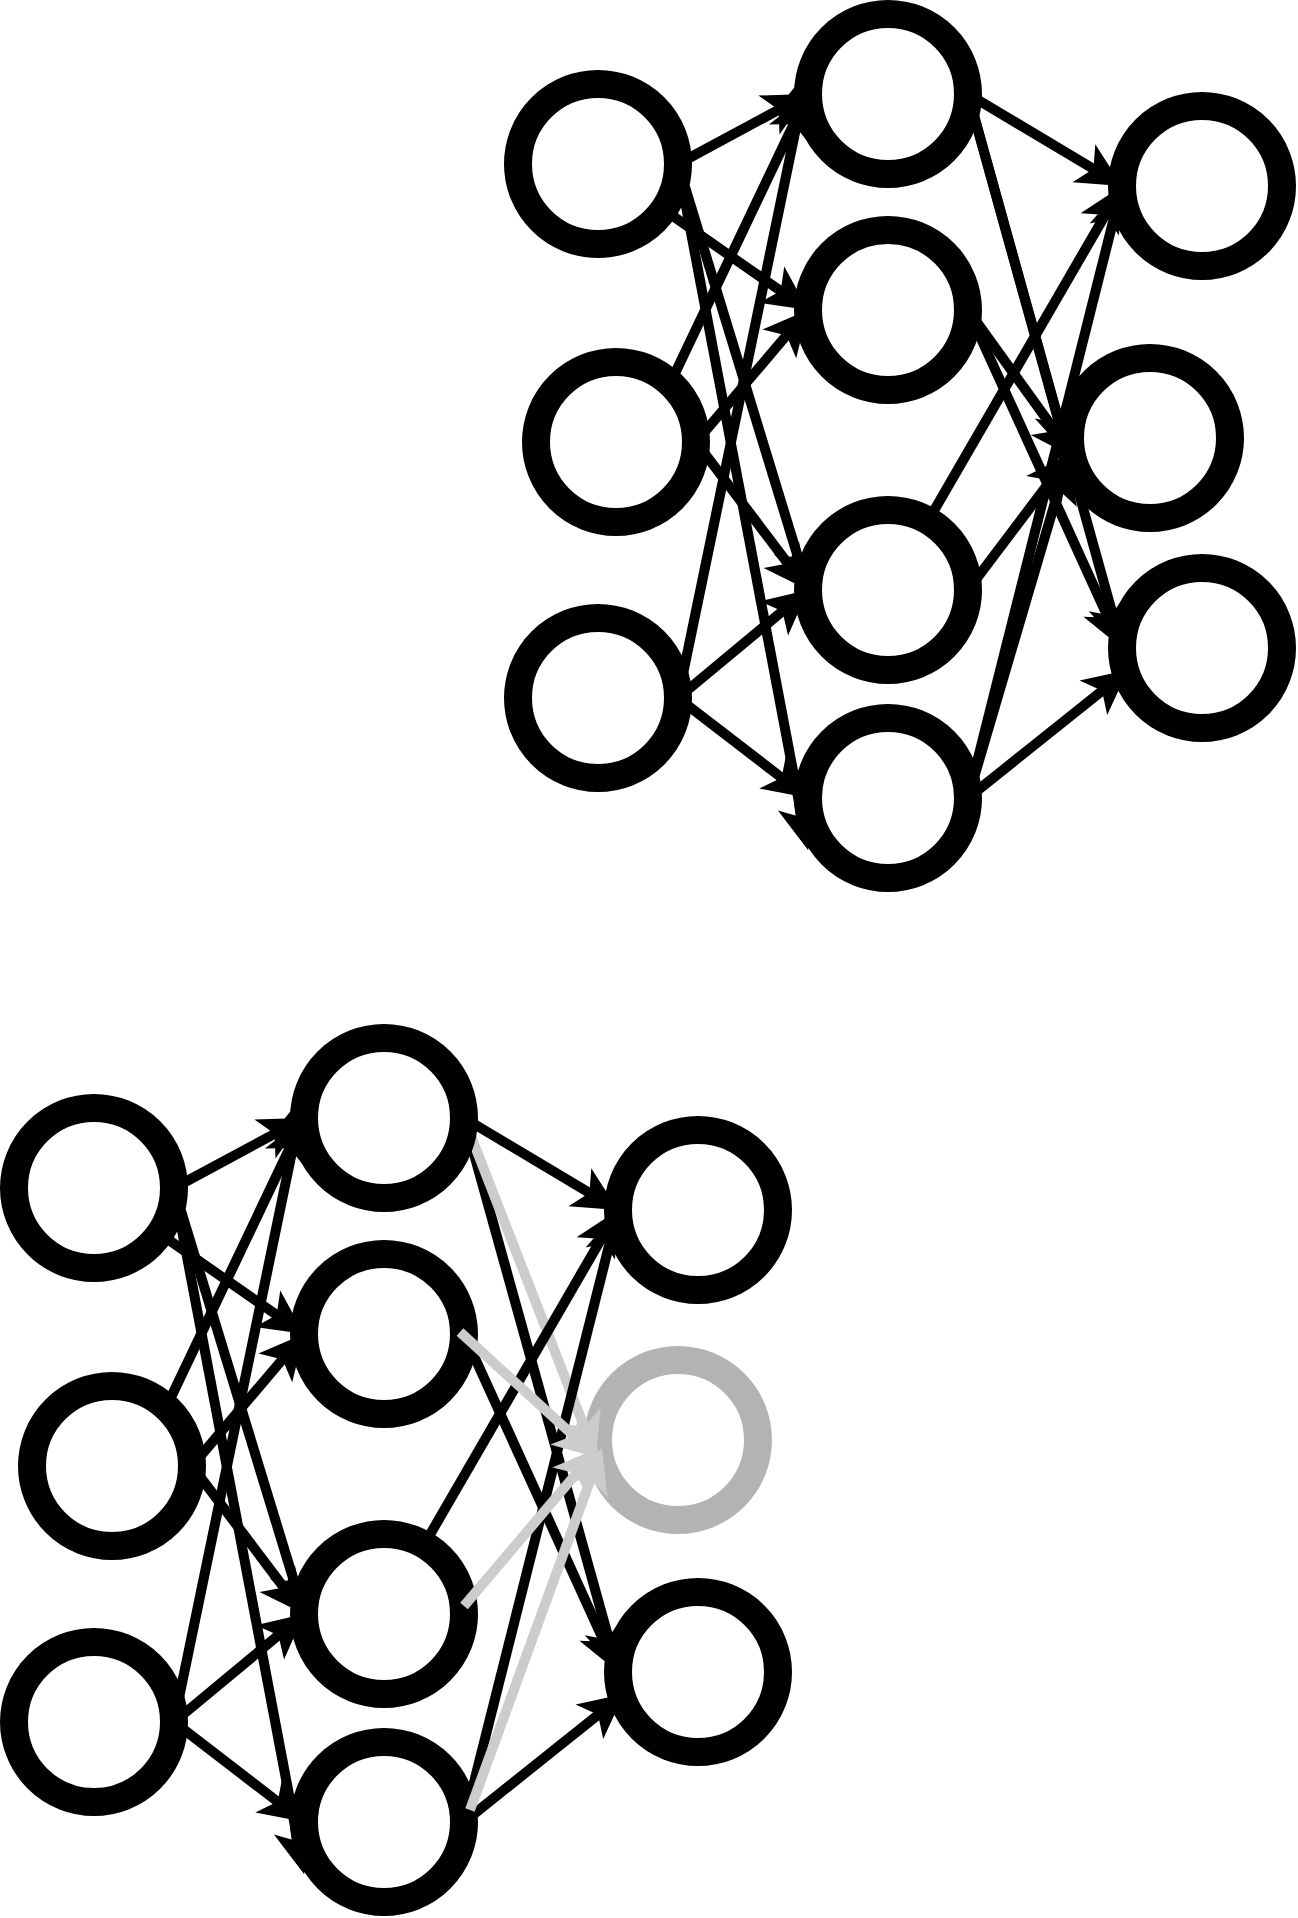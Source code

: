 <mxfile version="21.0.6" type="github">
  <diagram name="第 1 页" id="8e2k5n_Dr2OKkf0tZEOp">
    <mxGraphModel dx="1221" dy="649" grid="0" gridSize="10" guides="1" tooltips="1" connect="1" arrows="1" fold="1" page="1" pageScale="1" pageWidth="827" pageHeight="1169" math="0" shadow="0">
      <root>
        <mxCell id="0" />
        <mxCell id="1" parent="0" />
        <mxCell id="uXLMxbTY_3VQ1I9C7Unm-1" value="" style="ellipse;whiteSpace=wrap;html=1;aspect=fixed;strokeWidth=5;" vertex="1" parent="1">
          <mxGeometry x="460" y="182" width="80" height="80" as="geometry" />
        </mxCell>
        <mxCell id="uXLMxbTY_3VQ1I9C7Unm-2" value="" style="ellipse;whiteSpace=wrap;html=1;aspect=fixed;strokeWidth=5;" vertex="1" parent="1">
          <mxGeometry x="460" y="290" width="80" height="80" as="geometry" />
        </mxCell>
        <mxCell id="uXLMxbTY_3VQ1I9C7Unm-3" value="" style="ellipse;whiteSpace=wrap;html=1;aspect=fixed;strokeWidth=5;" vertex="1" parent="1">
          <mxGeometry x="460" y="430" width="80" height="80" as="geometry" />
        </mxCell>
        <mxCell id="uXLMxbTY_3VQ1I9C7Unm-4" value="" style="ellipse;whiteSpace=wrap;html=1;aspect=fixed;strokeWidth=5;" vertex="1" parent="1">
          <mxGeometry x="460" y="534" width="80" height="80" as="geometry" />
        </mxCell>
        <mxCell id="uXLMxbTY_3VQ1I9C7Unm-16" style="rounded=0;orthogonalLoop=1;jettySize=auto;html=1;exitX=1;exitY=0.5;exitDx=0;exitDy=0;strokeWidth=5;" edge="1" parent="1" source="uXLMxbTY_3VQ1I9C7Unm-5">
          <mxGeometry relative="1" as="geometry">
            <mxPoint x="460" y="600" as="targetPoint" />
          </mxGeometry>
        </mxCell>
        <mxCell id="uXLMxbTY_3VQ1I9C7Unm-17" style="rounded=0;orthogonalLoop=1;jettySize=auto;html=1;entryX=0;entryY=0.5;entryDx=0;entryDy=0;exitX=1;exitY=0.5;exitDx=0;exitDy=0;strokeWidth=5;" edge="1" parent="1" source="uXLMxbTY_3VQ1I9C7Unm-5" target="uXLMxbTY_3VQ1I9C7Unm-3">
          <mxGeometry relative="1" as="geometry" />
        </mxCell>
        <mxCell id="uXLMxbTY_3VQ1I9C7Unm-18" style="rounded=0;orthogonalLoop=1;jettySize=auto;html=1;entryX=0;entryY=0.5;entryDx=0;entryDy=0;strokeWidth=5;" edge="1" parent="1" source="uXLMxbTY_3VQ1I9C7Unm-5" target="uXLMxbTY_3VQ1I9C7Unm-2">
          <mxGeometry relative="1" as="geometry" />
        </mxCell>
        <mxCell id="uXLMxbTY_3VQ1I9C7Unm-5" value="" style="ellipse;whiteSpace=wrap;html=1;aspect=fixed;strokeWidth=5;" vertex="1" parent="1">
          <mxGeometry x="315" y="217" width="80" height="80" as="geometry" />
        </mxCell>
        <mxCell id="uXLMxbTY_3VQ1I9C7Unm-12" style="rounded=0;orthogonalLoop=1;jettySize=auto;html=1;exitX=1;exitY=0.5;exitDx=0;exitDy=0;entryX=0;entryY=0.5;entryDx=0;entryDy=0;strokeWidth=5;" edge="1" parent="1" source="uXLMxbTY_3VQ1I9C7Unm-6" target="uXLMxbTY_3VQ1I9C7Unm-2">
          <mxGeometry relative="1" as="geometry" />
        </mxCell>
        <mxCell id="uXLMxbTY_3VQ1I9C7Unm-19" style="rounded=0;orthogonalLoop=1;jettySize=auto;html=1;entryX=0;entryY=0.5;entryDx=0;entryDy=0;strokeWidth=5;" edge="1" parent="1" target="uXLMxbTY_3VQ1I9C7Unm-1">
          <mxGeometry relative="1" as="geometry">
            <mxPoint x="380" y="390" as="sourcePoint" />
          </mxGeometry>
        </mxCell>
        <mxCell id="uXLMxbTY_3VQ1I9C7Unm-20" style="rounded=0;orthogonalLoop=1;jettySize=auto;html=1;exitX=1;exitY=0.5;exitDx=0;exitDy=0;entryX=0;entryY=0.5;entryDx=0;entryDy=0;strokeWidth=5;" edge="1" parent="1" source="uXLMxbTY_3VQ1I9C7Unm-6" target="uXLMxbTY_3VQ1I9C7Unm-3">
          <mxGeometry relative="1" as="geometry" />
        </mxCell>
        <mxCell id="uXLMxbTY_3VQ1I9C7Unm-6" value="" style="ellipse;whiteSpace=wrap;html=1;aspect=fixed;strokeWidth=5;" vertex="1" parent="1">
          <mxGeometry x="324" y="356" width="80" height="80" as="geometry" />
        </mxCell>
        <mxCell id="uXLMxbTY_3VQ1I9C7Unm-7" value="" style="ellipse;whiteSpace=wrap;html=1;aspect=fixed;strokeWidth=5;" vertex="1" parent="1">
          <mxGeometry x="315" y="484" width="80" height="80" as="geometry" />
        </mxCell>
        <mxCell id="uXLMxbTY_3VQ1I9C7Unm-8" value="" style="ellipse;whiteSpace=wrap;html=1;aspect=fixed;strokeWidth=14;" vertex="1" parent="1">
          <mxGeometry x="617" y="228" width="80" height="80" as="geometry" />
        </mxCell>
        <mxCell id="uXLMxbTY_3VQ1I9C7Unm-9" value="" style="ellipse;whiteSpace=wrap;html=1;aspect=fixed;strokeWidth=14;" vertex="1" parent="1">
          <mxGeometry x="591" y="354" width="80" height="80" as="geometry" />
        </mxCell>
        <mxCell id="uXLMxbTY_3VQ1I9C7Unm-10" value="" style="ellipse;whiteSpace=wrap;html=1;aspect=fixed;strokeWidth=14;" vertex="1" parent="1">
          <mxGeometry x="617" y="459" width="80" height="80" as="geometry" />
        </mxCell>
        <mxCell id="uXLMxbTY_3VQ1I9C7Unm-11" value="" style="endArrow=classic;html=1;rounded=0;exitX=1;exitY=0.5;exitDx=0;exitDy=0;entryX=0;entryY=0.5;entryDx=0;entryDy=0;strokeWidth=5;" edge="1" parent="1" source="uXLMxbTY_3VQ1I9C7Unm-5" target="uXLMxbTY_3VQ1I9C7Unm-1">
          <mxGeometry width="50" height="50" relative="1" as="geometry">
            <mxPoint x="420" y="260" as="sourcePoint" />
            <mxPoint x="470" y="210" as="targetPoint" />
          </mxGeometry>
        </mxCell>
        <mxCell id="uXLMxbTY_3VQ1I9C7Unm-14" value="" style="endArrow=classic;html=1;rounded=0;exitX=1;exitY=0.5;exitDx=0;exitDy=0;entryX=0;entryY=0.5;entryDx=0;entryDy=0;strokeWidth=5;" edge="1" parent="1" source="uXLMxbTY_3VQ1I9C7Unm-7" target="uXLMxbTY_3VQ1I9C7Unm-3">
          <mxGeometry width="50" height="50" relative="1" as="geometry">
            <mxPoint x="390" y="530" as="sourcePoint" />
            <mxPoint x="440" y="480" as="targetPoint" />
          </mxGeometry>
        </mxCell>
        <mxCell id="uXLMxbTY_3VQ1I9C7Unm-15" value="" style="endArrow=classic;html=1;rounded=0;exitX=1;exitY=0.5;exitDx=0;exitDy=0;entryX=0;entryY=0.5;entryDx=0;entryDy=0;strokeWidth=5;" edge="1" parent="1" source="uXLMxbTY_3VQ1I9C7Unm-7" target="uXLMxbTY_3VQ1I9C7Unm-4">
          <mxGeometry width="50" height="50" relative="1" as="geometry">
            <mxPoint x="310" y="650" as="sourcePoint" />
            <mxPoint x="360" y="600" as="targetPoint" />
          </mxGeometry>
        </mxCell>
        <mxCell id="uXLMxbTY_3VQ1I9C7Unm-21" value="" style="endArrow=classic;html=1;rounded=0;exitX=1;exitY=0.5;exitDx=0;exitDy=0;strokeWidth=5;" edge="1" parent="1" source="uXLMxbTY_3VQ1I9C7Unm-7">
          <mxGeometry width="50" height="50" relative="1" as="geometry">
            <mxPoint x="310" y="700" as="sourcePoint" />
            <mxPoint x="460" y="210" as="targetPoint" />
          </mxGeometry>
        </mxCell>
        <mxCell id="uXLMxbTY_3VQ1I9C7Unm-22" value="" style="endArrow=classic;html=1;rounded=0;exitX=1;exitY=0.5;exitDx=0;exitDy=0;entryX=0;entryY=0.5;entryDx=0;entryDy=0;strokeWidth=5;" edge="1" parent="1" source="uXLMxbTY_3VQ1I9C7Unm-1" target="uXLMxbTY_3VQ1I9C7Unm-10">
          <mxGeometry width="50" height="50" relative="1" as="geometry">
            <mxPoint x="780" y="180" as="sourcePoint" />
            <mxPoint x="830" y="130" as="targetPoint" />
          </mxGeometry>
        </mxCell>
        <mxCell id="uXLMxbTY_3VQ1I9C7Unm-23" value="" style="endArrow=classic;html=1;rounded=0;exitX=1;exitY=0.5;exitDx=0;exitDy=0;entryX=-0.012;entryY=0.608;entryDx=0;entryDy=0;entryPerimeter=0;strokeWidth=5;" edge="1" parent="1" source="uXLMxbTY_3VQ1I9C7Unm-1" target="uXLMxbTY_3VQ1I9C7Unm-9">
          <mxGeometry width="50" height="50" relative="1" as="geometry">
            <mxPoint x="960" y="330" as="sourcePoint" />
            <mxPoint x="1010" y="280" as="targetPoint" />
          </mxGeometry>
        </mxCell>
        <mxCell id="uXLMxbTY_3VQ1I9C7Unm-24" value="" style="endArrow=classic;html=1;rounded=0;exitX=1;exitY=0.5;exitDx=0;exitDy=0;entryX=0;entryY=0.5;entryDx=0;entryDy=0;strokeWidth=5;" edge="1" parent="1" source="uXLMxbTY_3VQ1I9C7Unm-1" target="uXLMxbTY_3VQ1I9C7Unm-8">
          <mxGeometry width="50" height="50" relative="1" as="geometry">
            <mxPoint x="820" y="330" as="sourcePoint" />
            <mxPoint x="870" y="280" as="targetPoint" />
          </mxGeometry>
        </mxCell>
        <mxCell id="uXLMxbTY_3VQ1I9C7Unm-25" value="" style="endArrow=classic;html=1;rounded=0;exitX=1;exitY=0.5;exitDx=0;exitDy=0;entryX=0.029;entryY=0.625;entryDx=0;entryDy=0;entryPerimeter=0;strokeWidth=5;" edge="1" parent="1" source="uXLMxbTY_3VQ1I9C7Unm-2" target="uXLMxbTY_3VQ1I9C7Unm-9">
          <mxGeometry width="50" height="50" relative="1" as="geometry">
            <mxPoint x="750" y="240" as="sourcePoint" />
            <mxPoint x="800" y="190" as="targetPoint" />
          </mxGeometry>
        </mxCell>
        <mxCell id="uXLMxbTY_3VQ1I9C7Unm-26" value="" style="endArrow=classic;html=1;rounded=0;entryX=0;entryY=0.5;entryDx=0;entryDy=0;exitX=1;exitY=0.5;exitDx=0;exitDy=0;strokeWidth=5;" edge="1" parent="1" source="uXLMxbTY_3VQ1I9C7Unm-2" target="uXLMxbTY_3VQ1I9C7Unm-10">
          <mxGeometry width="50" height="50" relative="1" as="geometry">
            <mxPoint x="910" y="440" as="sourcePoint" />
            <mxPoint x="960" y="390" as="targetPoint" />
          </mxGeometry>
        </mxCell>
        <mxCell id="uXLMxbTY_3VQ1I9C7Unm-27" value="" style="endArrow=classic;html=1;rounded=0;entryX=0;entryY=0.5;entryDx=0;entryDy=0;strokeWidth=5;" edge="1" parent="1" source="uXLMxbTY_3VQ1I9C7Unm-3" target="uXLMxbTY_3VQ1I9C7Unm-8">
          <mxGeometry width="50" height="50" relative="1" as="geometry">
            <mxPoint x="880" y="500" as="sourcePoint" />
            <mxPoint x="930" y="450" as="targetPoint" />
          </mxGeometry>
        </mxCell>
        <mxCell id="uXLMxbTY_3VQ1I9C7Unm-28" value="" style="endArrow=classic;html=1;rounded=0;exitX=1;exitY=0.5;exitDx=0;exitDy=0;strokeWidth=5;" edge="1" parent="1" source="uXLMxbTY_3VQ1I9C7Unm-4">
          <mxGeometry width="50" height="50" relative="1" as="geometry">
            <mxPoint x="730" y="640" as="sourcePoint" />
            <mxPoint x="620" y="510" as="targetPoint" />
          </mxGeometry>
        </mxCell>
        <mxCell id="uXLMxbTY_3VQ1I9C7Unm-29" value="" style="endArrow=classic;html=1;rounded=0;exitX=1;exitY=0.5;exitDx=0;exitDy=0;entryX=-0.012;entryY=0.625;entryDx=0;entryDy=0;entryPerimeter=0;strokeWidth=5;" edge="1" parent="1" source="uXLMxbTY_3VQ1I9C7Unm-4" target="uXLMxbTY_3VQ1I9C7Unm-9">
          <mxGeometry width="50" height="50" relative="1" as="geometry">
            <mxPoint x="740" y="620" as="sourcePoint" />
            <mxPoint x="790" y="570" as="targetPoint" />
          </mxGeometry>
        </mxCell>
        <mxCell id="uXLMxbTY_3VQ1I9C7Unm-30" value="" style="endArrow=classic;html=1;rounded=0;exitX=1;exitY=0.5;exitDx=0;exitDy=0;entryX=0;entryY=0.5;entryDx=0;entryDy=0;strokeWidth=5;" edge="1" parent="1" source="uXLMxbTY_3VQ1I9C7Unm-4" target="uXLMxbTY_3VQ1I9C7Unm-8">
          <mxGeometry width="50" height="50" relative="1" as="geometry">
            <mxPoint x="770" y="620" as="sourcePoint" />
            <mxPoint x="820" y="570" as="targetPoint" />
          </mxGeometry>
        </mxCell>
        <mxCell id="uXLMxbTY_3VQ1I9C7Unm-31" value="" style="endArrow=classic;html=1;rounded=0;exitX=1;exitY=0.5;exitDx=0;exitDy=0;entryX=0.004;entryY=0.6;entryDx=0;entryDy=0;entryPerimeter=0;strokeWidth=5;" edge="1" parent="1" source="uXLMxbTY_3VQ1I9C7Unm-3" target="uXLMxbTY_3VQ1I9C7Unm-9">
          <mxGeometry width="50" height="50" relative="1" as="geometry">
            <mxPoint x="870" y="440" as="sourcePoint" />
            <mxPoint x="920" y="390" as="targetPoint" />
          </mxGeometry>
        </mxCell>
        <mxCell id="uXLMxbTY_3VQ1I9C7Unm-32" value="" style="ellipse;whiteSpace=wrap;html=1;aspect=fixed;strokeWidth=5;" vertex="1" parent="1">
          <mxGeometry x="315" y="217" width="80" height="80" as="geometry" />
        </mxCell>
        <mxCell id="uXLMxbTY_3VQ1I9C7Unm-33" value="" style="ellipse;whiteSpace=wrap;html=1;aspect=fixed;strokeWidth=5;" vertex="1" parent="1">
          <mxGeometry x="324" y="356" width="80" height="80" as="geometry" />
        </mxCell>
        <mxCell id="uXLMxbTY_3VQ1I9C7Unm-34" value="" style="ellipse;whiteSpace=wrap;html=1;aspect=fixed;strokeWidth=5;" vertex="1" parent="1">
          <mxGeometry x="315" y="484" width="80" height="80" as="geometry" />
        </mxCell>
        <mxCell id="uXLMxbTY_3VQ1I9C7Unm-35" value="" style="ellipse;whiteSpace=wrap;html=1;aspect=fixed;strokeWidth=5;" vertex="1" parent="1">
          <mxGeometry x="460" y="430" width="80" height="80" as="geometry" />
        </mxCell>
        <mxCell id="uXLMxbTY_3VQ1I9C7Unm-36" value="" style="ellipse;whiteSpace=wrap;html=1;aspect=fixed;strokeWidth=5;" vertex="1" parent="1">
          <mxGeometry x="460" y="290" width="80" height="80" as="geometry" />
        </mxCell>
        <mxCell id="uXLMxbTY_3VQ1I9C7Unm-37" value="" style="ellipse;whiteSpace=wrap;html=1;aspect=fixed;strokeWidth=5;" vertex="1" parent="1">
          <mxGeometry x="460" y="182" width="80" height="80" as="geometry" />
        </mxCell>
        <mxCell id="uXLMxbTY_3VQ1I9C7Unm-38" value="" style="ellipse;whiteSpace=wrap;html=1;aspect=fixed;strokeWidth=5;" vertex="1" parent="1">
          <mxGeometry x="460" y="534" width="80" height="80" as="geometry" />
        </mxCell>
        <mxCell id="uXLMxbTY_3VQ1I9C7Unm-39" value="" style="ellipse;whiteSpace=wrap;html=1;aspect=fixed;strokeWidth=14;" vertex="1" parent="1">
          <mxGeometry x="315" y="217" width="80" height="80" as="geometry" />
        </mxCell>
        <mxCell id="uXLMxbTY_3VQ1I9C7Unm-40" value="" style="ellipse;whiteSpace=wrap;html=1;aspect=fixed;strokeWidth=14;" vertex="1" parent="1">
          <mxGeometry x="324" y="356" width="80" height="80" as="geometry" />
        </mxCell>
        <mxCell id="uXLMxbTY_3VQ1I9C7Unm-41" value="" style="ellipse;whiteSpace=wrap;html=1;aspect=fixed;strokeWidth=14;" vertex="1" parent="1">
          <mxGeometry x="315" y="484" width="80" height="80" as="geometry" />
        </mxCell>
        <mxCell id="uXLMxbTY_3VQ1I9C7Unm-42" value="" style="ellipse;whiteSpace=wrap;html=1;aspect=fixed;strokeWidth=14;" vertex="1" parent="1">
          <mxGeometry x="460" y="430" width="80" height="80" as="geometry" />
        </mxCell>
        <mxCell id="uXLMxbTY_3VQ1I9C7Unm-43" value="" style="ellipse;whiteSpace=wrap;html=1;aspect=fixed;strokeWidth=14;" vertex="1" parent="1">
          <mxGeometry x="460" y="290" width="80" height="80" as="geometry" />
        </mxCell>
        <mxCell id="uXLMxbTY_3VQ1I9C7Unm-44" value="" style="ellipse;whiteSpace=wrap;html=1;aspect=fixed;strokeWidth=14;" vertex="1" parent="1">
          <mxGeometry x="460" y="182" width="80" height="80" as="geometry" />
        </mxCell>
        <mxCell id="uXLMxbTY_3VQ1I9C7Unm-45" value="" style="ellipse;whiteSpace=wrap;html=1;aspect=fixed;strokeWidth=14;" vertex="1" parent="1">
          <mxGeometry x="460" y="534" width="80" height="80" as="geometry" />
        </mxCell>
        <mxCell id="uXLMxbTY_3VQ1I9C7Unm-46" value="" style="ellipse;whiteSpace=wrap;html=1;aspect=fixed;strokeWidth=5;" vertex="1" parent="1">
          <mxGeometry x="208" y="694" width="80" height="80" as="geometry" />
        </mxCell>
        <mxCell id="uXLMxbTY_3VQ1I9C7Unm-47" value="" style="ellipse;whiteSpace=wrap;html=1;aspect=fixed;strokeWidth=5;" vertex="1" parent="1">
          <mxGeometry x="208" y="802" width="80" height="80" as="geometry" />
        </mxCell>
        <mxCell id="uXLMxbTY_3VQ1I9C7Unm-48" value="" style="ellipse;whiteSpace=wrap;html=1;aspect=fixed;strokeWidth=5;" vertex="1" parent="1">
          <mxGeometry x="208" y="942" width="80" height="80" as="geometry" />
        </mxCell>
        <mxCell id="uXLMxbTY_3VQ1I9C7Unm-49" value="" style="ellipse;whiteSpace=wrap;html=1;aspect=fixed;strokeWidth=5;" vertex="1" parent="1">
          <mxGeometry x="208" y="1046" width="80" height="80" as="geometry" />
        </mxCell>
        <mxCell id="uXLMxbTY_3VQ1I9C7Unm-50" style="rounded=0;orthogonalLoop=1;jettySize=auto;html=1;exitX=1;exitY=0.5;exitDx=0;exitDy=0;strokeWidth=5;" edge="1" source="uXLMxbTY_3VQ1I9C7Unm-53" parent="1">
          <mxGeometry relative="1" as="geometry">
            <mxPoint x="208" y="1112" as="targetPoint" />
          </mxGeometry>
        </mxCell>
        <mxCell id="uXLMxbTY_3VQ1I9C7Unm-51" style="rounded=0;orthogonalLoop=1;jettySize=auto;html=1;entryX=0;entryY=0.5;entryDx=0;entryDy=0;exitX=1;exitY=0.5;exitDx=0;exitDy=0;strokeWidth=5;" edge="1" source="uXLMxbTY_3VQ1I9C7Unm-53" target="uXLMxbTY_3VQ1I9C7Unm-48" parent="1">
          <mxGeometry relative="1" as="geometry" />
        </mxCell>
        <mxCell id="uXLMxbTY_3VQ1I9C7Unm-52" style="rounded=0;orthogonalLoop=1;jettySize=auto;html=1;entryX=0;entryY=0.5;entryDx=0;entryDy=0;strokeWidth=5;" edge="1" source="uXLMxbTY_3VQ1I9C7Unm-53" target="uXLMxbTY_3VQ1I9C7Unm-47" parent="1">
          <mxGeometry relative="1" as="geometry" />
        </mxCell>
        <mxCell id="uXLMxbTY_3VQ1I9C7Unm-53" value="" style="ellipse;whiteSpace=wrap;html=1;aspect=fixed;strokeWidth=5;" vertex="1" parent="1">
          <mxGeometry x="63" y="729" width="80" height="80" as="geometry" />
        </mxCell>
        <mxCell id="uXLMxbTY_3VQ1I9C7Unm-54" style="rounded=0;orthogonalLoop=1;jettySize=auto;html=1;exitX=1;exitY=0.5;exitDx=0;exitDy=0;entryX=0;entryY=0.5;entryDx=0;entryDy=0;strokeWidth=5;" edge="1" source="uXLMxbTY_3VQ1I9C7Unm-57" target="uXLMxbTY_3VQ1I9C7Unm-47" parent="1">
          <mxGeometry relative="1" as="geometry" />
        </mxCell>
        <mxCell id="uXLMxbTY_3VQ1I9C7Unm-55" style="rounded=0;orthogonalLoop=1;jettySize=auto;html=1;entryX=0;entryY=0.5;entryDx=0;entryDy=0;strokeWidth=5;" edge="1" target="uXLMxbTY_3VQ1I9C7Unm-46" parent="1">
          <mxGeometry relative="1" as="geometry">
            <mxPoint x="128" y="902" as="sourcePoint" />
          </mxGeometry>
        </mxCell>
        <mxCell id="uXLMxbTY_3VQ1I9C7Unm-56" style="rounded=0;orthogonalLoop=1;jettySize=auto;html=1;exitX=1;exitY=0.5;exitDx=0;exitDy=0;entryX=0;entryY=0.5;entryDx=0;entryDy=0;strokeWidth=5;" edge="1" source="uXLMxbTY_3VQ1I9C7Unm-57" target="uXLMxbTY_3VQ1I9C7Unm-48" parent="1">
          <mxGeometry relative="1" as="geometry" />
        </mxCell>
        <mxCell id="uXLMxbTY_3VQ1I9C7Unm-57" value="" style="ellipse;whiteSpace=wrap;html=1;aspect=fixed;strokeWidth=5;" vertex="1" parent="1">
          <mxGeometry x="72" y="868" width="80" height="80" as="geometry" />
        </mxCell>
        <mxCell id="uXLMxbTY_3VQ1I9C7Unm-58" value="" style="ellipse;whiteSpace=wrap;html=1;aspect=fixed;strokeWidth=5;" vertex="1" parent="1">
          <mxGeometry x="63" y="996" width="80" height="80" as="geometry" />
        </mxCell>
        <mxCell id="uXLMxbTY_3VQ1I9C7Unm-59" value="" style="ellipse;whiteSpace=wrap;html=1;aspect=fixed;strokeWidth=14;" vertex="1" parent="1">
          <mxGeometry x="365" y="740" width="80" height="80" as="geometry" />
        </mxCell>
        <mxCell id="uXLMxbTY_3VQ1I9C7Unm-60" value="" style="ellipse;whiteSpace=wrap;html=1;aspect=fixed;strokeWidth=14;strokeColor=#B3B3B3;" vertex="1" parent="1">
          <mxGeometry x="355" y="855" width="80" height="80" as="geometry" />
        </mxCell>
        <mxCell id="uXLMxbTY_3VQ1I9C7Unm-61" value="" style="ellipse;whiteSpace=wrap;html=1;aspect=fixed;strokeWidth=14;" vertex="1" parent="1">
          <mxGeometry x="365" y="971" width="80" height="80" as="geometry" />
        </mxCell>
        <mxCell id="uXLMxbTY_3VQ1I9C7Unm-62" value="" style="endArrow=classic;html=1;rounded=0;exitX=1;exitY=0.5;exitDx=0;exitDy=0;entryX=0;entryY=0.5;entryDx=0;entryDy=0;strokeWidth=5;" edge="1" source="uXLMxbTY_3VQ1I9C7Unm-53" target="uXLMxbTY_3VQ1I9C7Unm-46" parent="1">
          <mxGeometry width="50" height="50" relative="1" as="geometry">
            <mxPoint x="168" y="772" as="sourcePoint" />
            <mxPoint x="218" y="722" as="targetPoint" />
          </mxGeometry>
        </mxCell>
        <mxCell id="uXLMxbTY_3VQ1I9C7Unm-63" value="" style="endArrow=classic;html=1;rounded=0;exitX=1;exitY=0.5;exitDx=0;exitDy=0;entryX=0;entryY=0.5;entryDx=0;entryDy=0;strokeWidth=5;" edge="1" source="uXLMxbTY_3VQ1I9C7Unm-58" target="uXLMxbTY_3VQ1I9C7Unm-48" parent="1">
          <mxGeometry width="50" height="50" relative="1" as="geometry">
            <mxPoint x="138" y="1042" as="sourcePoint" />
            <mxPoint x="188" y="992" as="targetPoint" />
          </mxGeometry>
        </mxCell>
        <mxCell id="uXLMxbTY_3VQ1I9C7Unm-64" value="" style="endArrow=classic;html=1;rounded=0;exitX=1;exitY=0.5;exitDx=0;exitDy=0;entryX=0;entryY=0.5;entryDx=0;entryDy=0;strokeWidth=5;" edge="1" source="uXLMxbTY_3VQ1I9C7Unm-58" target="uXLMxbTY_3VQ1I9C7Unm-49" parent="1">
          <mxGeometry width="50" height="50" relative="1" as="geometry">
            <mxPoint x="58" y="1162" as="sourcePoint" />
            <mxPoint x="108" y="1112" as="targetPoint" />
          </mxGeometry>
        </mxCell>
        <mxCell id="uXLMxbTY_3VQ1I9C7Unm-65" value="" style="endArrow=classic;html=1;rounded=0;exitX=1;exitY=0.5;exitDx=0;exitDy=0;strokeWidth=5;" edge="1" source="uXLMxbTY_3VQ1I9C7Unm-58" parent="1">
          <mxGeometry width="50" height="50" relative="1" as="geometry">
            <mxPoint x="58" y="1212" as="sourcePoint" />
            <mxPoint x="208" y="722" as="targetPoint" />
          </mxGeometry>
        </mxCell>
        <mxCell id="uXLMxbTY_3VQ1I9C7Unm-66" value="" style="endArrow=classic;html=1;rounded=0;exitX=1;exitY=0.5;exitDx=0;exitDy=0;entryX=0;entryY=0.5;entryDx=0;entryDy=0;strokeWidth=5;" edge="1" source="uXLMxbTY_3VQ1I9C7Unm-46" target="uXLMxbTY_3VQ1I9C7Unm-61" parent="1">
          <mxGeometry width="50" height="50" relative="1" as="geometry">
            <mxPoint x="528" y="692" as="sourcePoint" />
            <mxPoint x="578" y="642" as="targetPoint" />
          </mxGeometry>
        </mxCell>
        <mxCell id="uXLMxbTY_3VQ1I9C7Unm-67" value="" style="endArrow=classic;html=1;rounded=0;exitX=1;exitY=0.5;exitDx=0;exitDy=0;entryX=-0.012;entryY=0.608;entryDx=0;entryDy=0;entryPerimeter=0;strokeWidth=5;strokeColor=#CCCCCC;" edge="1" source="uXLMxbTY_3VQ1I9C7Unm-46" target="uXLMxbTY_3VQ1I9C7Unm-60" parent="1">
          <mxGeometry width="50" height="50" relative="1" as="geometry">
            <mxPoint x="708" y="842" as="sourcePoint" />
            <mxPoint x="758" y="792" as="targetPoint" />
          </mxGeometry>
        </mxCell>
        <mxCell id="uXLMxbTY_3VQ1I9C7Unm-68" value="" style="endArrow=classic;html=1;rounded=0;exitX=1;exitY=0.5;exitDx=0;exitDy=0;entryX=0;entryY=0.5;entryDx=0;entryDy=0;strokeWidth=5;" edge="1" source="uXLMxbTY_3VQ1I9C7Unm-46" target="uXLMxbTY_3VQ1I9C7Unm-59" parent="1">
          <mxGeometry width="50" height="50" relative="1" as="geometry">
            <mxPoint x="568" y="842" as="sourcePoint" />
            <mxPoint x="618" y="792" as="targetPoint" />
          </mxGeometry>
        </mxCell>
        <mxCell id="uXLMxbTY_3VQ1I9C7Unm-70" value="" style="endArrow=classic;html=1;rounded=0;entryX=0;entryY=0.5;entryDx=0;entryDy=0;exitX=1;exitY=0.5;exitDx=0;exitDy=0;strokeWidth=5;" edge="1" source="uXLMxbTY_3VQ1I9C7Unm-47" target="uXLMxbTY_3VQ1I9C7Unm-61" parent="1">
          <mxGeometry width="50" height="50" relative="1" as="geometry">
            <mxPoint x="658" y="952" as="sourcePoint" />
            <mxPoint x="708" y="902" as="targetPoint" />
          </mxGeometry>
        </mxCell>
        <mxCell id="uXLMxbTY_3VQ1I9C7Unm-71" value="" style="endArrow=classic;html=1;rounded=0;entryX=0;entryY=0.5;entryDx=0;entryDy=0;strokeWidth=5;" edge="1" source="uXLMxbTY_3VQ1I9C7Unm-48" target="uXLMxbTY_3VQ1I9C7Unm-59" parent="1">
          <mxGeometry width="50" height="50" relative="1" as="geometry">
            <mxPoint x="628" y="1012" as="sourcePoint" />
            <mxPoint x="678" y="962" as="targetPoint" />
          </mxGeometry>
        </mxCell>
        <mxCell id="uXLMxbTY_3VQ1I9C7Unm-72" value="" style="endArrow=classic;html=1;rounded=0;exitX=1;exitY=0.5;exitDx=0;exitDy=0;strokeWidth=5;" edge="1" source="uXLMxbTY_3VQ1I9C7Unm-49" parent="1">
          <mxGeometry width="50" height="50" relative="1" as="geometry">
            <mxPoint x="478" y="1152" as="sourcePoint" />
            <mxPoint x="368" y="1022" as="targetPoint" />
          </mxGeometry>
        </mxCell>
        <mxCell id="uXLMxbTY_3VQ1I9C7Unm-74" value="" style="endArrow=classic;html=1;rounded=0;exitX=1;exitY=0.5;exitDx=0;exitDy=0;entryX=0;entryY=0.5;entryDx=0;entryDy=0;strokeWidth=5;" edge="1" source="uXLMxbTY_3VQ1I9C7Unm-49" target="uXLMxbTY_3VQ1I9C7Unm-59" parent="1">
          <mxGeometry width="50" height="50" relative="1" as="geometry">
            <mxPoint x="518" y="1132" as="sourcePoint" />
            <mxPoint x="568" y="1082" as="targetPoint" />
          </mxGeometry>
        </mxCell>
        <mxCell id="uXLMxbTY_3VQ1I9C7Unm-76" value="" style="ellipse;whiteSpace=wrap;html=1;aspect=fixed;strokeWidth=5;" vertex="1" parent="1">
          <mxGeometry x="63" y="729" width="80" height="80" as="geometry" />
        </mxCell>
        <mxCell id="uXLMxbTY_3VQ1I9C7Unm-77" value="" style="ellipse;whiteSpace=wrap;html=1;aspect=fixed;strokeWidth=5;" vertex="1" parent="1">
          <mxGeometry x="72" y="868" width="80" height="80" as="geometry" />
        </mxCell>
        <mxCell id="uXLMxbTY_3VQ1I9C7Unm-78" value="" style="ellipse;whiteSpace=wrap;html=1;aspect=fixed;strokeWidth=5;" vertex="1" parent="1">
          <mxGeometry x="63" y="996" width="80" height="80" as="geometry" />
        </mxCell>
        <mxCell id="uXLMxbTY_3VQ1I9C7Unm-79" value="" style="ellipse;whiteSpace=wrap;html=1;aspect=fixed;strokeWidth=5;" vertex="1" parent="1">
          <mxGeometry x="208" y="942" width="80" height="80" as="geometry" />
        </mxCell>
        <mxCell id="uXLMxbTY_3VQ1I9C7Unm-80" value="" style="ellipse;whiteSpace=wrap;html=1;aspect=fixed;strokeWidth=5;" vertex="1" parent="1">
          <mxGeometry x="208" y="802" width="80" height="80" as="geometry" />
        </mxCell>
        <mxCell id="uXLMxbTY_3VQ1I9C7Unm-81" value="" style="ellipse;whiteSpace=wrap;html=1;aspect=fixed;strokeWidth=5;" vertex="1" parent="1">
          <mxGeometry x="208" y="694" width="80" height="80" as="geometry" />
        </mxCell>
        <mxCell id="uXLMxbTY_3VQ1I9C7Unm-82" value="" style="ellipse;whiteSpace=wrap;html=1;aspect=fixed;strokeWidth=5;" vertex="1" parent="1">
          <mxGeometry x="208" y="1046" width="80" height="80" as="geometry" />
        </mxCell>
        <mxCell id="uXLMxbTY_3VQ1I9C7Unm-83" value="" style="ellipse;whiteSpace=wrap;html=1;aspect=fixed;strokeWidth=14;" vertex="1" parent="1">
          <mxGeometry x="63" y="729" width="80" height="80" as="geometry" />
        </mxCell>
        <mxCell id="uXLMxbTY_3VQ1I9C7Unm-84" value="" style="ellipse;whiteSpace=wrap;html=1;aspect=fixed;strokeWidth=14;" vertex="1" parent="1">
          <mxGeometry x="72" y="868" width="80" height="80" as="geometry" />
        </mxCell>
        <mxCell id="uXLMxbTY_3VQ1I9C7Unm-85" value="" style="ellipse;whiteSpace=wrap;html=1;aspect=fixed;strokeWidth=14;" vertex="1" parent="1">
          <mxGeometry x="63" y="996" width="80" height="80" as="geometry" />
        </mxCell>
        <mxCell id="uXLMxbTY_3VQ1I9C7Unm-86" value="" style="ellipse;whiteSpace=wrap;html=1;aspect=fixed;strokeWidth=14;" vertex="1" parent="1">
          <mxGeometry x="208" y="942" width="80" height="80" as="geometry" />
        </mxCell>
        <mxCell id="uXLMxbTY_3VQ1I9C7Unm-87" value="" style="ellipse;whiteSpace=wrap;html=1;aspect=fixed;strokeWidth=14;" vertex="1" parent="1">
          <mxGeometry x="208" y="802" width="80" height="80" as="geometry" />
        </mxCell>
        <mxCell id="uXLMxbTY_3VQ1I9C7Unm-88" value="" style="ellipse;whiteSpace=wrap;html=1;aspect=fixed;strokeWidth=14;" vertex="1" parent="1">
          <mxGeometry x="208" y="694" width="80" height="80" as="geometry" />
        </mxCell>
        <mxCell id="uXLMxbTY_3VQ1I9C7Unm-89" value="" style="ellipse;whiteSpace=wrap;html=1;aspect=fixed;strokeWidth=14;" vertex="1" parent="1">
          <mxGeometry x="208" y="1046" width="80" height="80" as="geometry" />
        </mxCell>
        <mxCell id="uXLMxbTY_3VQ1I9C7Unm-93" value="" style="endArrow=classic;html=1;rounded=0;exitX=1;exitY=0.5;exitDx=0;exitDy=0;entryX=-0.012;entryY=0.625;entryDx=0;entryDy=0;entryPerimeter=0;strokeWidth=5;strokeColor=#CCCCCC;" edge="1" parent="1">
          <mxGeometry width="50" height="50" relative="1" as="geometry">
            <mxPoint x="291" y="1080" as="sourcePoint" />
            <mxPoint x="357" y="899" as="targetPoint" />
          </mxGeometry>
        </mxCell>
        <mxCell id="uXLMxbTY_3VQ1I9C7Unm-94" value="" style="endArrow=classic;html=1;rounded=0;exitX=1;exitY=0.5;exitDx=0;exitDy=0;entryX=0.004;entryY=0.6;entryDx=0;entryDy=0;entryPerimeter=0;strokeWidth=5;strokeColor=#CCCCCC;" edge="1" parent="1">
          <mxGeometry width="50" height="50" relative="1" as="geometry">
            <mxPoint x="288" y="978" as="sourcePoint" />
            <mxPoint x="355" y="899" as="targetPoint" />
          </mxGeometry>
        </mxCell>
        <mxCell id="uXLMxbTY_3VQ1I9C7Unm-95" value="" style="endArrow=classic;html=1;rounded=0;exitX=1;exitY=0.5;exitDx=0;exitDy=0;entryX=0.029;entryY=0.625;entryDx=0;entryDy=0;entryPerimeter=0;strokeWidth=5;strokeColor=#CCCCCC;" edge="1" parent="1">
          <mxGeometry width="50" height="50" relative="1" as="geometry">
            <mxPoint x="286" y="841" as="sourcePoint" />
            <mxPoint x="355" y="904" as="targetPoint" />
          </mxGeometry>
        </mxCell>
      </root>
    </mxGraphModel>
  </diagram>
</mxfile>
